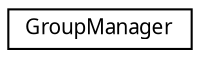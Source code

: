 digraph G
{
  edge [fontname="FreeSans.ttf",fontsize="10",labelfontname="FreeSans.ttf",labelfontsize="10"];
  node [fontname="FreeSans.ttf",fontsize="10",shape=record];
  rankdir=LR;
  Node1 [label="GroupManager",height=0.2,width=0.4,color="black", fillcolor="white", style="filled",URL="$class_group_manager.html",tooltip="Класс для управления группами."];
}
